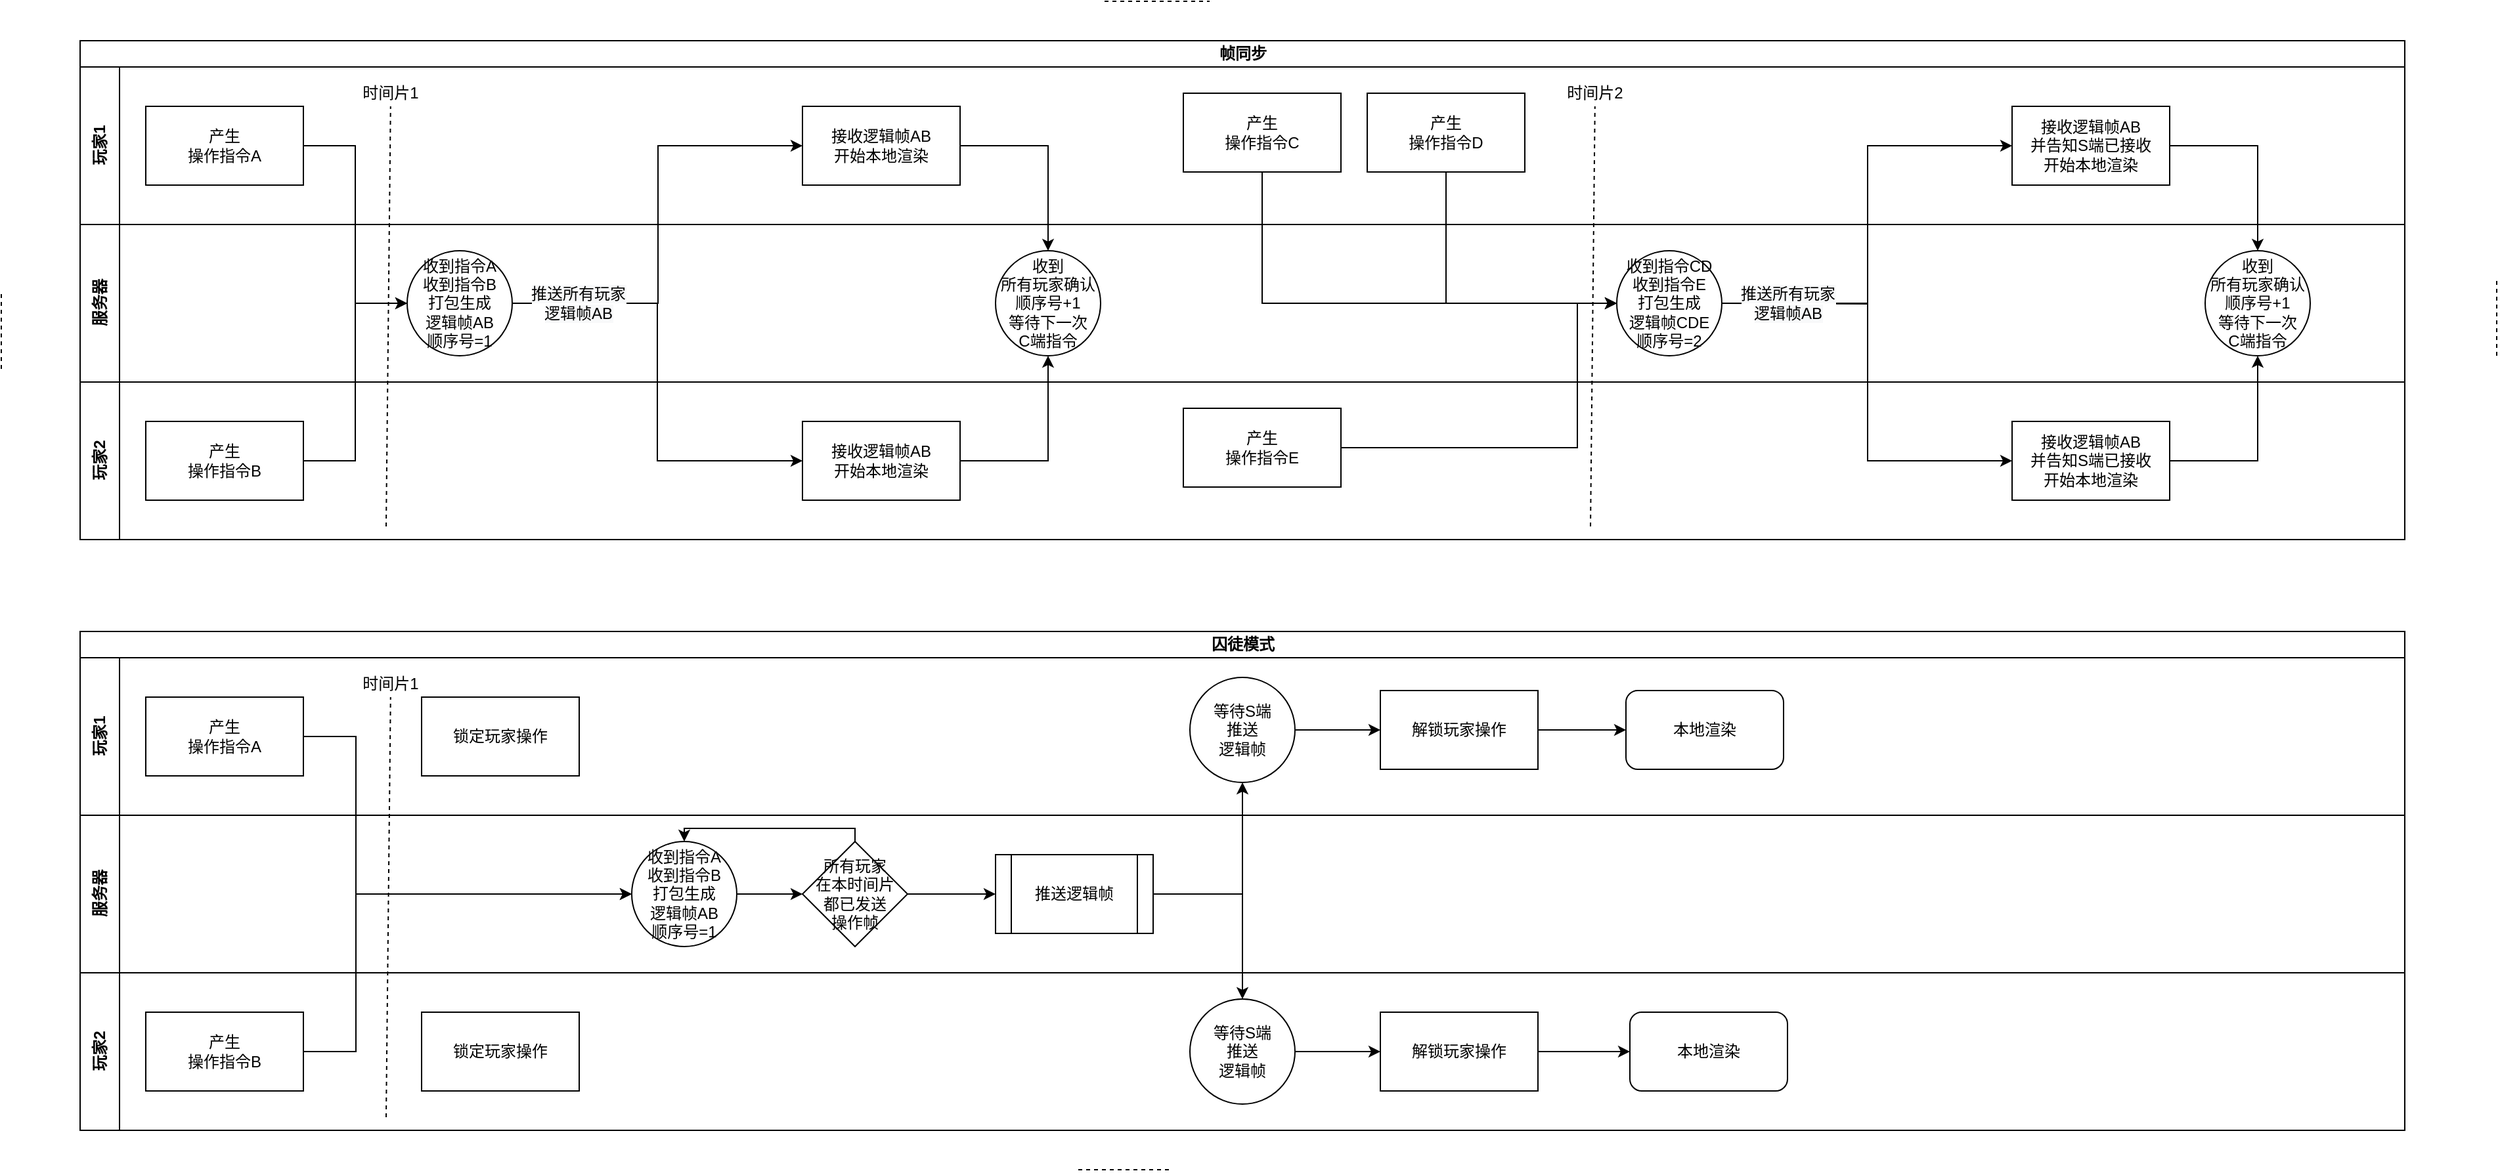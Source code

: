 <mxfile version="14.7.3" type="github">
  <diagram id="-5-jdhdnzxWbleS5DXfY" name="Page-1">
    <mxGraphModel dx="1426" dy="647" grid="1" gridSize="10" guides="1" tooltips="1" connect="1" arrows="1" fold="1" page="1" pageScale="1" pageWidth="827" pageHeight="1169" math="0" shadow="0">
      <root>
        <mxCell id="0" />
        <mxCell id="1" parent="0" />
        <mxCell id="7hrJLlgsWt-9u6O5V6BG-1" value="帧同步" style="swimlane;html=1;childLayout=stackLayout;resizeParent=1;resizeParentMax=0;horizontal=1;startSize=20;horizontalStack=0;" parent="1" vertex="1">
          <mxGeometry x="180" y="60" width="1770" height="380" as="geometry" />
        </mxCell>
        <mxCell id="7hrJLlgsWt-9u6O5V6BG-2" value="玩家1" style="swimlane;html=1;startSize=30;horizontal=0;" parent="7hrJLlgsWt-9u6O5V6BG-1" vertex="1">
          <mxGeometry y="20" width="1770" height="120" as="geometry" />
        </mxCell>
        <mxCell id="7hrJLlgsWt-9u6O5V6BG-5" value="产生&lt;br&gt;操作指令A" style="rounded=0;whiteSpace=wrap;html=1;" parent="7hrJLlgsWt-9u6O5V6BG-2" vertex="1">
          <mxGeometry x="50" y="30" width="120" height="60" as="geometry" />
        </mxCell>
        <mxCell id="7hrJLlgsWt-9u6O5V6BG-11" value="接收逻辑帧AB&lt;br&gt;开始本地渲染" style="rounded=0;whiteSpace=wrap;html=1;" parent="7hrJLlgsWt-9u6O5V6BG-2" vertex="1">
          <mxGeometry x="550" y="30" width="120" height="60" as="geometry" />
        </mxCell>
        <mxCell id="YzlM53vTQGtiB-58P6q3-10" value="产生&lt;br&gt;操作指令C" style="rounded=0;whiteSpace=wrap;html=1;" parent="7hrJLlgsWt-9u6O5V6BG-2" vertex="1">
          <mxGeometry x="840" y="20" width="120" height="60" as="geometry" />
        </mxCell>
        <mxCell id="YzlM53vTQGtiB-58P6q3-11" value="产生&lt;br&gt;操作指令D" style="rounded=0;whiteSpace=wrap;html=1;" parent="7hrJLlgsWt-9u6O5V6BG-2" vertex="1">
          <mxGeometry x="980" y="20" width="120" height="60" as="geometry" />
        </mxCell>
        <mxCell id="YzlM53vTQGtiB-58P6q3-26" value="" style="endArrow=none;dashed=1;html=1;" parent="7hrJLlgsWt-9u6O5V6BG-2" target="YzlM53vTQGtiB-58P6q3-28" edge="1">
          <mxGeometry width="50" height="50" relative="1" as="geometry">
            <mxPoint x="233" y="350" as="sourcePoint" />
            <mxPoint x="233" y="20" as="targetPoint" />
          </mxGeometry>
        </mxCell>
        <mxCell id="YzlM53vTQGtiB-58P6q3-28" value="时间片1" style="text;html=1;strokeColor=none;fillColor=none;align=center;verticalAlign=middle;whiteSpace=wrap;rounded=0;" parent="7hrJLlgsWt-9u6O5V6BG-2" vertex="1">
          <mxGeometry x="213" y="10" width="47" height="20" as="geometry" />
        </mxCell>
        <mxCell id="YzlM53vTQGtiB-58P6q3-30" value="" style="endArrow=none;dashed=1;html=1;" parent="7hrJLlgsWt-9u6O5V6BG-2" target="YzlM53vTQGtiB-58P6q3-31" edge="1">
          <mxGeometry width="50" height="50" relative="1" as="geometry">
            <mxPoint x="1150" y="350" as="sourcePoint" />
            <mxPoint x="970" y="-60" as="targetPoint" />
          </mxGeometry>
        </mxCell>
        <mxCell id="YzlM53vTQGtiB-58P6q3-31" value="时间片2" style="text;html=1;strokeColor=none;fillColor=none;align=center;verticalAlign=middle;whiteSpace=wrap;rounded=0;" parent="7hrJLlgsWt-9u6O5V6BG-2" vertex="1">
          <mxGeometry x="1130" y="10" width="47" height="20" as="geometry" />
        </mxCell>
        <mxCell id="7hrJLlgsWt-9u6O5V6BG-3" value="服务器" style="swimlane;html=1;startSize=30;horizontal=0;" parent="7hrJLlgsWt-9u6O5V6BG-1" vertex="1">
          <mxGeometry y="140" width="1770" height="120" as="geometry" />
        </mxCell>
        <mxCell id="7hrJLlgsWt-9u6O5V6BG-7" value="收到指令A&lt;br&gt;收到指令B&lt;br&gt;打包生成&lt;br&gt;逻辑帧AB&lt;br&gt;顺序号=1" style="ellipse;whiteSpace=wrap;html=1;aspect=fixed;" parent="7hrJLlgsWt-9u6O5V6BG-3" vertex="1">
          <mxGeometry x="249" y="20" width="80" height="80" as="geometry" />
        </mxCell>
        <mxCell id="AFSrom-hQQR1lpxEIdzh-1" value="收到&lt;br&gt;所有玩家确认&lt;br&gt;顺序号+1&lt;br&gt;等待下一次&lt;br&gt;C端指令" style="ellipse;whiteSpace=wrap;html=1;aspect=fixed;" parent="7hrJLlgsWt-9u6O5V6BG-3" vertex="1">
          <mxGeometry x="697" y="20" width="80" height="80" as="geometry" />
        </mxCell>
        <mxCell id="YzlM53vTQGtiB-58P6q3-13" value="收到指令CD&lt;br&gt;收到指令E&lt;br&gt;打包生成&lt;br&gt;逻辑帧CDE&lt;br&gt;顺序号=2" style="ellipse;whiteSpace=wrap;html=1;aspect=fixed;" parent="7hrJLlgsWt-9u6O5V6BG-3" vertex="1">
          <mxGeometry x="1170" y="20" width="80" height="80" as="geometry" />
        </mxCell>
        <mxCell id="7hrJLlgsWt-9u6O5V6BG-4" value="玩家2" style="swimlane;html=1;startSize=30;horizontal=0;" parent="7hrJLlgsWt-9u6O5V6BG-1" vertex="1">
          <mxGeometry y="260" width="1770" height="120" as="geometry" />
        </mxCell>
        <mxCell id="7hrJLlgsWt-9u6O5V6BG-6" value="产生&lt;br&gt;操作指令B" style="rounded=0;whiteSpace=wrap;html=1;" parent="7hrJLlgsWt-9u6O5V6BG-4" vertex="1">
          <mxGeometry x="50" y="30" width="120" height="60" as="geometry" />
        </mxCell>
        <mxCell id="7hrJLlgsWt-9u6O5V6BG-12" value="接收逻辑帧AB&lt;br&gt;开始本地渲染" style="rounded=0;whiteSpace=wrap;html=1;" parent="7hrJLlgsWt-9u6O5V6BG-4" vertex="1">
          <mxGeometry x="550" y="30" width="120" height="60" as="geometry" />
        </mxCell>
        <mxCell id="YzlM53vTQGtiB-58P6q3-12" value="产生&lt;br&gt;操作指令E" style="rounded=0;whiteSpace=wrap;html=1;" parent="7hrJLlgsWt-9u6O5V6BG-4" vertex="1">
          <mxGeometry x="840" y="20" width="120" height="60" as="geometry" />
        </mxCell>
        <mxCell id="7hrJLlgsWt-9u6O5V6BG-8" style="edgeStyle=orthogonalEdgeStyle;rounded=0;orthogonalLoop=1;jettySize=auto;html=1;entryX=0;entryY=0.5;entryDx=0;entryDy=0;" parent="7hrJLlgsWt-9u6O5V6BG-1" source="7hrJLlgsWt-9u6O5V6BG-5" target="7hrJLlgsWt-9u6O5V6BG-7" edge="1">
          <mxGeometry relative="1" as="geometry" />
        </mxCell>
        <mxCell id="7hrJLlgsWt-9u6O5V6BG-9" style="edgeStyle=orthogonalEdgeStyle;rounded=0;orthogonalLoop=1;jettySize=auto;html=1;entryX=0;entryY=0.5;entryDx=0;entryDy=0;" parent="7hrJLlgsWt-9u6O5V6BG-1" source="7hrJLlgsWt-9u6O5V6BG-6" target="7hrJLlgsWt-9u6O5V6BG-7" edge="1">
          <mxGeometry relative="1" as="geometry" />
        </mxCell>
        <mxCell id="7hrJLlgsWt-9u6O5V6BG-13" style="edgeStyle=orthogonalEdgeStyle;rounded=0;orthogonalLoop=1;jettySize=auto;html=1;entryX=0;entryY=0.5;entryDx=0;entryDy=0;exitX=1;exitY=0.5;exitDx=0;exitDy=0;" parent="7hrJLlgsWt-9u6O5V6BG-1" source="7hrJLlgsWt-9u6O5V6BG-7" target="7hrJLlgsWt-9u6O5V6BG-11" edge="1">
          <mxGeometry relative="1" as="geometry">
            <mxPoint x="479" y="200" as="sourcePoint" />
            <Array as="points">
              <mxPoint x="440" y="200" />
              <mxPoint x="440" y="80" />
            </Array>
          </mxGeometry>
        </mxCell>
        <mxCell id="7hrJLlgsWt-9u6O5V6BG-14" style="edgeStyle=orthogonalEdgeStyle;rounded=0;orthogonalLoop=1;jettySize=auto;html=1;entryX=0;entryY=0.5;entryDx=0;entryDy=0;exitX=1;exitY=0.5;exitDx=0;exitDy=0;" parent="7hrJLlgsWt-9u6O5V6BG-1" source="7hrJLlgsWt-9u6O5V6BG-7" target="7hrJLlgsWt-9u6O5V6BG-12" edge="1">
          <mxGeometry relative="1" as="geometry">
            <mxPoint x="479" y="200" as="sourcePoint" />
          </mxGeometry>
        </mxCell>
        <mxCell id="AFSrom-hQQR1lpxEIdzh-46" value="&lt;span style=&quot;font-size: 12px ; background-color: rgb(248 , 249 , 250)&quot;&gt;推送所有玩家&lt;/span&gt;&lt;br style=&quot;font-size: 12px ; background-color: rgb(248 , 249 , 250)&quot;&gt;&lt;span style=&quot;font-size: 12px ; background-color: rgb(248 , 249 , 250)&quot;&gt;逻辑帧AB&lt;/span&gt;" style="edgeLabel;html=1;align=center;verticalAlign=middle;resizable=0;points=[];" parent="7hrJLlgsWt-9u6O5V6BG-14" vertex="1" connectable="0">
          <mxGeometry x="-0.707" relative="1" as="geometry">
            <mxPoint as="offset" />
          </mxGeometry>
        </mxCell>
        <mxCell id="AFSrom-hQQR1lpxEIdzh-2" style="edgeStyle=orthogonalEdgeStyle;rounded=0;orthogonalLoop=1;jettySize=auto;html=1;" parent="7hrJLlgsWt-9u6O5V6BG-1" source="7hrJLlgsWt-9u6O5V6BG-11" target="AFSrom-hQQR1lpxEIdzh-1" edge="1">
          <mxGeometry relative="1" as="geometry" />
        </mxCell>
        <mxCell id="AFSrom-hQQR1lpxEIdzh-3" style="edgeStyle=orthogonalEdgeStyle;rounded=0;orthogonalLoop=1;jettySize=auto;html=1;entryX=0.5;entryY=1;entryDx=0;entryDy=0;" parent="7hrJLlgsWt-9u6O5V6BG-1" source="7hrJLlgsWt-9u6O5V6BG-12" target="AFSrom-hQQR1lpxEIdzh-1" edge="1">
          <mxGeometry relative="1" as="geometry" />
        </mxCell>
        <mxCell id="YzlM53vTQGtiB-58P6q3-14" style="edgeStyle=orthogonalEdgeStyle;rounded=0;orthogonalLoop=1;jettySize=auto;html=1;entryX=0;entryY=0.5;entryDx=0;entryDy=0;" parent="7hrJLlgsWt-9u6O5V6BG-1" source="YzlM53vTQGtiB-58P6q3-11" target="YzlM53vTQGtiB-58P6q3-13" edge="1">
          <mxGeometry relative="1" as="geometry">
            <Array as="points">
              <mxPoint x="1040" y="200" />
            </Array>
          </mxGeometry>
        </mxCell>
        <mxCell id="YzlM53vTQGtiB-58P6q3-15" style="edgeStyle=orthogonalEdgeStyle;rounded=0;orthogonalLoop=1;jettySize=auto;html=1;entryX=0;entryY=0.5;entryDx=0;entryDy=0;" parent="7hrJLlgsWt-9u6O5V6BG-1" source="YzlM53vTQGtiB-58P6q3-10" target="YzlM53vTQGtiB-58P6q3-13" edge="1">
          <mxGeometry relative="1" as="geometry">
            <Array as="points">
              <mxPoint x="900" y="200" />
            </Array>
          </mxGeometry>
        </mxCell>
        <mxCell id="YzlM53vTQGtiB-58P6q3-16" style="edgeStyle=orthogonalEdgeStyle;rounded=0;orthogonalLoop=1;jettySize=auto;html=1;entryX=0;entryY=0.5;entryDx=0;entryDy=0;" parent="7hrJLlgsWt-9u6O5V6BG-1" source="YzlM53vTQGtiB-58P6q3-12" target="YzlM53vTQGtiB-58P6q3-13" edge="1">
          <mxGeometry relative="1" as="geometry">
            <Array as="points">
              <mxPoint x="1140" y="310" />
              <mxPoint x="1140" y="200" />
            </Array>
          </mxGeometry>
        </mxCell>
        <mxCell id="YzlM53vTQGtiB-58P6q3-18" value="接收逻辑帧AB&lt;br&gt;并告知S端已接收&lt;br&gt;开始本地渲染" style="rounded=0;whiteSpace=wrap;html=1;" parent="1" vertex="1">
          <mxGeometry x="1651" y="110" width="120" height="60" as="geometry" />
        </mxCell>
        <mxCell id="YzlM53vTQGtiB-58P6q3-19" value="收到&lt;br&gt;所有玩家确认&lt;br&gt;顺序号+1&lt;br&gt;等待下一次&lt;br&gt;C端指令" style="ellipse;whiteSpace=wrap;html=1;aspect=fixed;" parent="1" vertex="1">
          <mxGeometry x="1798" y="220" width="80" height="80" as="geometry" />
        </mxCell>
        <mxCell id="YzlM53vTQGtiB-58P6q3-20" value="接收逻辑帧AB&lt;br&gt;并告知S端已接收&lt;br&gt;开始本地渲染" style="rounded=0;whiteSpace=wrap;html=1;" parent="1" vertex="1">
          <mxGeometry x="1651" y="350" width="120" height="60" as="geometry" />
        </mxCell>
        <mxCell id="YzlM53vTQGtiB-58P6q3-21" style="edgeStyle=orthogonalEdgeStyle;rounded=0;orthogonalLoop=1;jettySize=auto;html=1;entryX=0;entryY=0.5;entryDx=0;entryDy=0;exitX=1;exitY=0.5;exitDx=0;exitDy=0;" parent="1" target="YzlM53vTQGtiB-58P6q3-18" edge="1">
          <mxGeometry relative="1" as="geometry">
            <mxPoint x="1430" y="260" as="sourcePoint" />
            <Array as="points">
              <mxPoint x="1541" y="260" />
              <mxPoint x="1541" y="140" />
            </Array>
          </mxGeometry>
        </mxCell>
        <mxCell id="YzlM53vTQGtiB-58P6q3-22" style="edgeStyle=orthogonalEdgeStyle;rounded=0;orthogonalLoop=1;jettySize=auto;html=1;entryX=0;entryY=0.5;entryDx=0;entryDy=0;exitX=1;exitY=0.5;exitDx=0;exitDy=0;" parent="1" target="YzlM53vTQGtiB-58P6q3-20" edge="1">
          <mxGeometry relative="1" as="geometry">
            <mxPoint x="1430" y="260" as="sourcePoint" />
          </mxGeometry>
        </mxCell>
        <mxCell id="YzlM53vTQGtiB-58P6q3-23" value="&lt;span style=&quot;font-size: 12px ; background-color: rgb(248 , 249 , 250)&quot;&gt;推送所有玩家&lt;/span&gt;&lt;br style=&quot;font-size: 12px ; background-color: rgb(248 , 249 , 250)&quot;&gt;&lt;span style=&quot;font-size: 12px ; background-color: rgb(248 , 249 , 250)&quot;&gt;逻辑帧AB&lt;/span&gt;" style="edgeLabel;html=1;align=center;verticalAlign=middle;resizable=0;points=[];" parent="YzlM53vTQGtiB-58P6q3-22" vertex="1" connectable="0">
          <mxGeometry x="-0.707" relative="1" as="geometry">
            <mxPoint as="offset" />
          </mxGeometry>
        </mxCell>
        <mxCell id="YzlM53vTQGtiB-58P6q3-24" style="edgeStyle=orthogonalEdgeStyle;rounded=0;orthogonalLoop=1;jettySize=auto;html=1;" parent="1" source="YzlM53vTQGtiB-58P6q3-18" target="YzlM53vTQGtiB-58P6q3-19" edge="1">
          <mxGeometry relative="1" as="geometry" />
        </mxCell>
        <mxCell id="YzlM53vTQGtiB-58P6q3-25" style="edgeStyle=orthogonalEdgeStyle;rounded=0;orthogonalLoop=1;jettySize=auto;html=1;entryX=0.5;entryY=1;entryDx=0;entryDy=0;" parent="1" source="YzlM53vTQGtiB-58P6q3-20" target="YzlM53vTQGtiB-58P6q3-19" edge="1">
          <mxGeometry relative="1" as="geometry" />
        </mxCell>
        <mxCell id="YzlM53vTQGtiB-58P6q3-86" value="" style="endArrow=none;dashed=1;html=1;" parent="1" edge="1">
          <mxGeometry width="50" height="50" relative="1" as="geometry">
            <mxPoint x="960" y="30" as="sourcePoint" />
            <mxPoint x="1040" y="30" as="targetPoint" />
          </mxGeometry>
        </mxCell>
        <mxCell id="YzlM53vTQGtiB-58P6q3-87" value="" style="endArrow=none;dashed=1;html=1;" parent="1" edge="1">
          <mxGeometry width="50" height="50" relative="1" as="geometry">
            <mxPoint x="120" y="310" as="sourcePoint" />
            <mxPoint x="120" y="250" as="targetPoint" />
          </mxGeometry>
        </mxCell>
        <mxCell id="YzlM53vTQGtiB-58P6q3-88" value="" style="endArrow=none;dashed=1;html=1;" parent="1" edge="1">
          <mxGeometry width="50" height="50" relative="1" as="geometry">
            <mxPoint x="2020" y="300" as="sourcePoint" />
            <mxPoint x="2020" y="240" as="targetPoint" />
          </mxGeometry>
        </mxCell>
        <mxCell id="YzlM53vTQGtiB-58P6q3-89" value="" style="endArrow=none;dashed=1;html=1;" parent="1" edge="1">
          <mxGeometry width="50" height="50" relative="1" as="geometry">
            <mxPoint x="940" y="920" as="sourcePoint" />
            <mxPoint x="1010" y="920" as="targetPoint" />
          </mxGeometry>
        </mxCell>
        <mxCell id="M0FZiZdhZqYP138DUxzo-1" value="囚徒模式" style="swimlane;html=1;childLayout=stackLayout;resizeParent=1;resizeParentMax=0;horizontal=1;startSize=20;horizontalStack=0;" vertex="1" parent="1">
          <mxGeometry x="180" y="510" width="1770" height="380" as="geometry" />
        </mxCell>
        <mxCell id="M0FZiZdhZqYP138DUxzo-2" value="玩家1" style="swimlane;html=1;startSize=30;horizontal=0;" vertex="1" parent="M0FZiZdhZqYP138DUxzo-1">
          <mxGeometry y="20" width="1770" height="120" as="geometry" />
        </mxCell>
        <mxCell id="M0FZiZdhZqYP138DUxzo-3" value="产生&lt;br&gt;操作指令A" style="rounded=0;whiteSpace=wrap;html=1;" vertex="1" parent="M0FZiZdhZqYP138DUxzo-2">
          <mxGeometry x="50" y="30" width="120" height="60" as="geometry" />
        </mxCell>
        <mxCell id="M0FZiZdhZqYP138DUxzo-7" value="" style="endArrow=none;dashed=1;html=1;" edge="1" parent="M0FZiZdhZqYP138DUxzo-2" target="M0FZiZdhZqYP138DUxzo-8">
          <mxGeometry width="50" height="50" relative="1" as="geometry">
            <mxPoint x="233" y="350" as="sourcePoint" />
            <mxPoint x="233" y="20" as="targetPoint" />
          </mxGeometry>
        </mxCell>
        <mxCell id="M0FZiZdhZqYP138DUxzo-8" value="时间片1" style="text;html=1;strokeColor=none;fillColor=none;align=center;verticalAlign=middle;whiteSpace=wrap;rounded=0;" vertex="1" parent="M0FZiZdhZqYP138DUxzo-2">
          <mxGeometry x="213" y="10" width="47" height="20" as="geometry" />
        </mxCell>
        <mxCell id="M0FZiZdhZqYP138DUxzo-29" value="锁定玩家操作" style="rounded=0;whiteSpace=wrap;html=1;" vertex="1" parent="M0FZiZdhZqYP138DUxzo-2">
          <mxGeometry x="260" y="30" width="120" height="60" as="geometry" />
        </mxCell>
        <mxCell id="M0FZiZdhZqYP138DUxzo-62" style="edgeStyle=orthogonalEdgeStyle;rounded=0;orthogonalLoop=1;jettySize=auto;html=1;entryX=0;entryY=0.5;entryDx=0;entryDy=0;" edge="1" parent="M0FZiZdhZqYP138DUxzo-2" source="M0FZiZdhZqYP138DUxzo-46" target="M0FZiZdhZqYP138DUxzo-47">
          <mxGeometry relative="1" as="geometry" />
        </mxCell>
        <mxCell id="M0FZiZdhZqYP138DUxzo-46" value="等待S端&lt;br&gt;推送&lt;br&gt;逻辑帧" style="ellipse;whiteSpace=wrap;html=1;aspect=fixed;" vertex="1" parent="M0FZiZdhZqYP138DUxzo-2">
          <mxGeometry x="845" y="15" width="80" height="80" as="geometry" />
        </mxCell>
        <mxCell id="M0FZiZdhZqYP138DUxzo-60" style="edgeStyle=orthogonalEdgeStyle;rounded=0;orthogonalLoop=1;jettySize=auto;html=1;entryX=0;entryY=0.5;entryDx=0;entryDy=0;" edge="1" parent="M0FZiZdhZqYP138DUxzo-2" source="M0FZiZdhZqYP138DUxzo-47" target="M0FZiZdhZqYP138DUxzo-58">
          <mxGeometry relative="1" as="geometry" />
        </mxCell>
        <mxCell id="M0FZiZdhZqYP138DUxzo-47" value="解锁玩家操作" style="rounded=0;whiteSpace=wrap;html=1;" vertex="1" parent="M0FZiZdhZqYP138DUxzo-2">
          <mxGeometry x="990" y="25" width="120" height="60" as="geometry" />
        </mxCell>
        <mxCell id="M0FZiZdhZqYP138DUxzo-58" value="本地渲染" style="rounded=1;whiteSpace=wrap;html=1;" vertex="1" parent="M0FZiZdhZqYP138DUxzo-2">
          <mxGeometry x="1177" y="25" width="120" height="60" as="geometry" />
        </mxCell>
        <mxCell id="M0FZiZdhZqYP138DUxzo-11" value="服务器" style="swimlane;html=1;startSize=30;horizontal=0;" vertex="1" parent="M0FZiZdhZqYP138DUxzo-1">
          <mxGeometry y="140" width="1770" height="120" as="geometry" />
        </mxCell>
        <mxCell id="M0FZiZdhZqYP138DUxzo-53" style="edgeStyle=orthogonalEdgeStyle;rounded=0;orthogonalLoop=1;jettySize=auto;html=1;" edge="1" parent="M0FZiZdhZqYP138DUxzo-11" source="M0FZiZdhZqYP138DUxzo-12" target="M0FZiZdhZqYP138DUxzo-51">
          <mxGeometry relative="1" as="geometry" />
        </mxCell>
        <mxCell id="M0FZiZdhZqYP138DUxzo-12" value="收到指令A&lt;br&gt;收到指令B&lt;br&gt;打包生成&lt;br&gt;逻辑帧AB&lt;br&gt;顺序号=1" style="ellipse;whiteSpace=wrap;html=1;aspect=fixed;" vertex="1" parent="M0FZiZdhZqYP138DUxzo-11">
          <mxGeometry x="420" y="20" width="80" height="80" as="geometry" />
        </mxCell>
        <mxCell id="M0FZiZdhZqYP138DUxzo-54" style="edgeStyle=orthogonalEdgeStyle;rounded=0;orthogonalLoop=1;jettySize=auto;html=1;" edge="1" parent="M0FZiZdhZqYP138DUxzo-11" source="M0FZiZdhZqYP138DUxzo-51" target="M0FZiZdhZqYP138DUxzo-52">
          <mxGeometry relative="1" as="geometry" />
        </mxCell>
        <mxCell id="M0FZiZdhZqYP138DUxzo-57" style="edgeStyle=orthogonalEdgeStyle;rounded=0;orthogonalLoop=1;jettySize=auto;html=1;entryX=0.5;entryY=0;entryDx=0;entryDy=0;" edge="1" parent="M0FZiZdhZqYP138DUxzo-11" source="M0FZiZdhZqYP138DUxzo-51" target="M0FZiZdhZqYP138DUxzo-12">
          <mxGeometry relative="1" as="geometry">
            <Array as="points">
              <mxPoint x="590" y="10" />
              <mxPoint x="460" y="10" />
            </Array>
          </mxGeometry>
        </mxCell>
        <mxCell id="M0FZiZdhZqYP138DUxzo-51" value="所有玩家&lt;br&gt;在本时间片&lt;br&gt;都已发送&lt;br&gt;操作帧" style="rhombus;whiteSpace=wrap;html=1;" vertex="1" parent="M0FZiZdhZqYP138DUxzo-11">
          <mxGeometry x="550" y="20" width="80" height="80" as="geometry" />
        </mxCell>
        <mxCell id="M0FZiZdhZqYP138DUxzo-52" value="推送逻辑帧" style="shape=process;whiteSpace=wrap;html=1;backgroundOutline=1;" vertex="1" parent="M0FZiZdhZqYP138DUxzo-11">
          <mxGeometry x="697" y="30" width="120" height="60" as="geometry" />
        </mxCell>
        <mxCell id="M0FZiZdhZqYP138DUxzo-15" value="玩家2" style="swimlane;html=1;startSize=30;horizontal=0;" vertex="1" parent="M0FZiZdhZqYP138DUxzo-1">
          <mxGeometry y="260" width="1770" height="120" as="geometry" />
        </mxCell>
        <mxCell id="M0FZiZdhZqYP138DUxzo-16" value="产生&lt;br&gt;操作指令B" style="rounded=0;whiteSpace=wrap;html=1;" vertex="1" parent="M0FZiZdhZqYP138DUxzo-15">
          <mxGeometry x="50" y="30" width="120" height="60" as="geometry" />
        </mxCell>
        <mxCell id="M0FZiZdhZqYP138DUxzo-48" value="锁定玩家操作" style="rounded=0;whiteSpace=wrap;html=1;" vertex="1" parent="M0FZiZdhZqYP138DUxzo-15">
          <mxGeometry x="260" y="30" width="120" height="60" as="geometry" />
        </mxCell>
        <mxCell id="M0FZiZdhZqYP138DUxzo-63" style="edgeStyle=orthogonalEdgeStyle;rounded=0;orthogonalLoop=1;jettySize=auto;html=1;entryX=0;entryY=0.5;entryDx=0;entryDy=0;" edge="1" parent="M0FZiZdhZqYP138DUxzo-15" source="M0FZiZdhZqYP138DUxzo-49" target="M0FZiZdhZqYP138DUxzo-50">
          <mxGeometry relative="1" as="geometry" />
        </mxCell>
        <mxCell id="M0FZiZdhZqYP138DUxzo-49" value="等待S端&lt;br&gt;推送&lt;br&gt;逻辑帧" style="ellipse;whiteSpace=wrap;html=1;aspect=fixed;" vertex="1" parent="M0FZiZdhZqYP138DUxzo-15">
          <mxGeometry x="845" y="20" width="80" height="80" as="geometry" />
        </mxCell>
        <mxCell id="M0FZiZdhZqYP138DUxzo-61" style="edgeStyle=orthogonalEdgeStyle;rounded=0;orthogonalLoop=1;jettySize=auto;html=1;entryX=0;entryY=0.5;entryDx=0;entryDy=0;" edge="1" parent="M0FZiZdhZqYP138DUxzo-15" source="M0FZiZdhZqYP138DUxzo-50" target="M0FZiZdhZqYP138DUxzo-59">
          <mxGeometry relative="1" as="geometry" />
        </mxCell>
        <mxCell id="M0FZiZdhZqYP138DUxzo-50" value="解锁玩家操作" style="rounded=0;whiteSpace=wrap;html=1;" vertex="1" parent="M0FZiZdhZqYP138DUxzo-15">
          <mxGeometry x="990" y="30" width="120" height="60" as="geometry" />
        </mxCell>
        <mxCell id="M0FZiZdhZqYP138DUxzo-59" value="本地渲染" style="rounded=1;whiteSpace=wrap;html=1;" vertex="1" parent="M0FZiZdhZqYP138DUxzo-15">
          <mxGeometry x="1180" y="30" width="120" height="60" as="geometry" />
        </mxCell>
        <mxCell id="M0FZiZdhZqYP138DUxzo-19" style="edgeStyle=orthogonalEdgeStyle;rounded=0;orthogonalLoop=1;jettySize=auto;html=1;entryX=0;entryY=0.5;entryDx=0;entryDy=0;" edge="1" parent="M0FZiZdhZqYP138DUxzo-1" source="M0FZiZdhZqYP138DUxzo-3" target="M0FZiZdhZqYP138DUxzo-12">
          <mxGeometry relative="1" as="geometry">
            <Array as="points">
              <mxPoint x="210" y="80" />
              <mxPoint x="210" y="200" />
            </Array>
          </mxGeometry>
        </mxCell>
        <mxCell id="M0FZiZdhZqYP138DUxzo-20" style="edgeStyle=orthogonalEdgeStyle;rounded=0;orthogonalLoop=1;jettySize=auto;html=1;entryX=0;entryY=0.5;entryDx=0;entryDy=0;" edge="1" parent="M0FZiZdhZqYP138DUxzo-1" source="M0FZiZdhZqYP138DUxzo-16" target="M0FZiZdhZqYP138DUxzo-12">
          <mxGeometry relative="1" as="geometry">
            <Array as="points">
              <mxPoint x="210" y="320" />
              <mxPoint x="210" y="200" />
            </Array>
          </mxGeometry>
        </mxCell>
        <mxCell id="M0FZiZdhZqYP138DUxzo-55" style="edgeStyle=orthogonalEdgeStyle;rounded=0;orthogonalLoop=1;jettySize=auto;html=1;" edge="1" parent="M0FZiZdhZqYP138DUxzo-1" source="M0FZiZdhZqYP138DUxzo-52" target="M0FZiZdhZqYP138DUxzo-46">
          <mxGeometry relative="1" as="geometry" />
        </mxCell>
        <mxCell id="M0FZiZdhZqYP138DUxzo-56" style="edgeStyle=orthogonalEdgeStyle;rounded=0;orthogonalLoop=1;jettySize=auto;html=1;entryX=0.5;entryY=0;entryDx=0;entryDy=0;" edge="1" parent="M0FZiZdhZqYP138DUxzo-1" source="M0FZiZdhZqYP138DUxzo-52" target="M0FZiZdhZqYP138DUxzo-49">
          <mxGeometry relative="1" as="geometry" />
        </mxCell>
      </root>
    </mxGraphModel>
  </diagram>
</mxfile>
